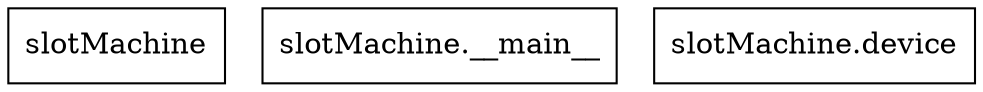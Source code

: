 digraph "packages" {
rankdir=BT
charset="utf-8"
"slotMachine" [color="black", label="slotMachine", shape="box", style="solid"];
"slotMachine.__main__" [color="black", label="slotMachine.__main__", shape="box", style="solid"];
"slotMachine.device" [color="black", label="slotMachine.device", shape="box", style="solid"];
}
